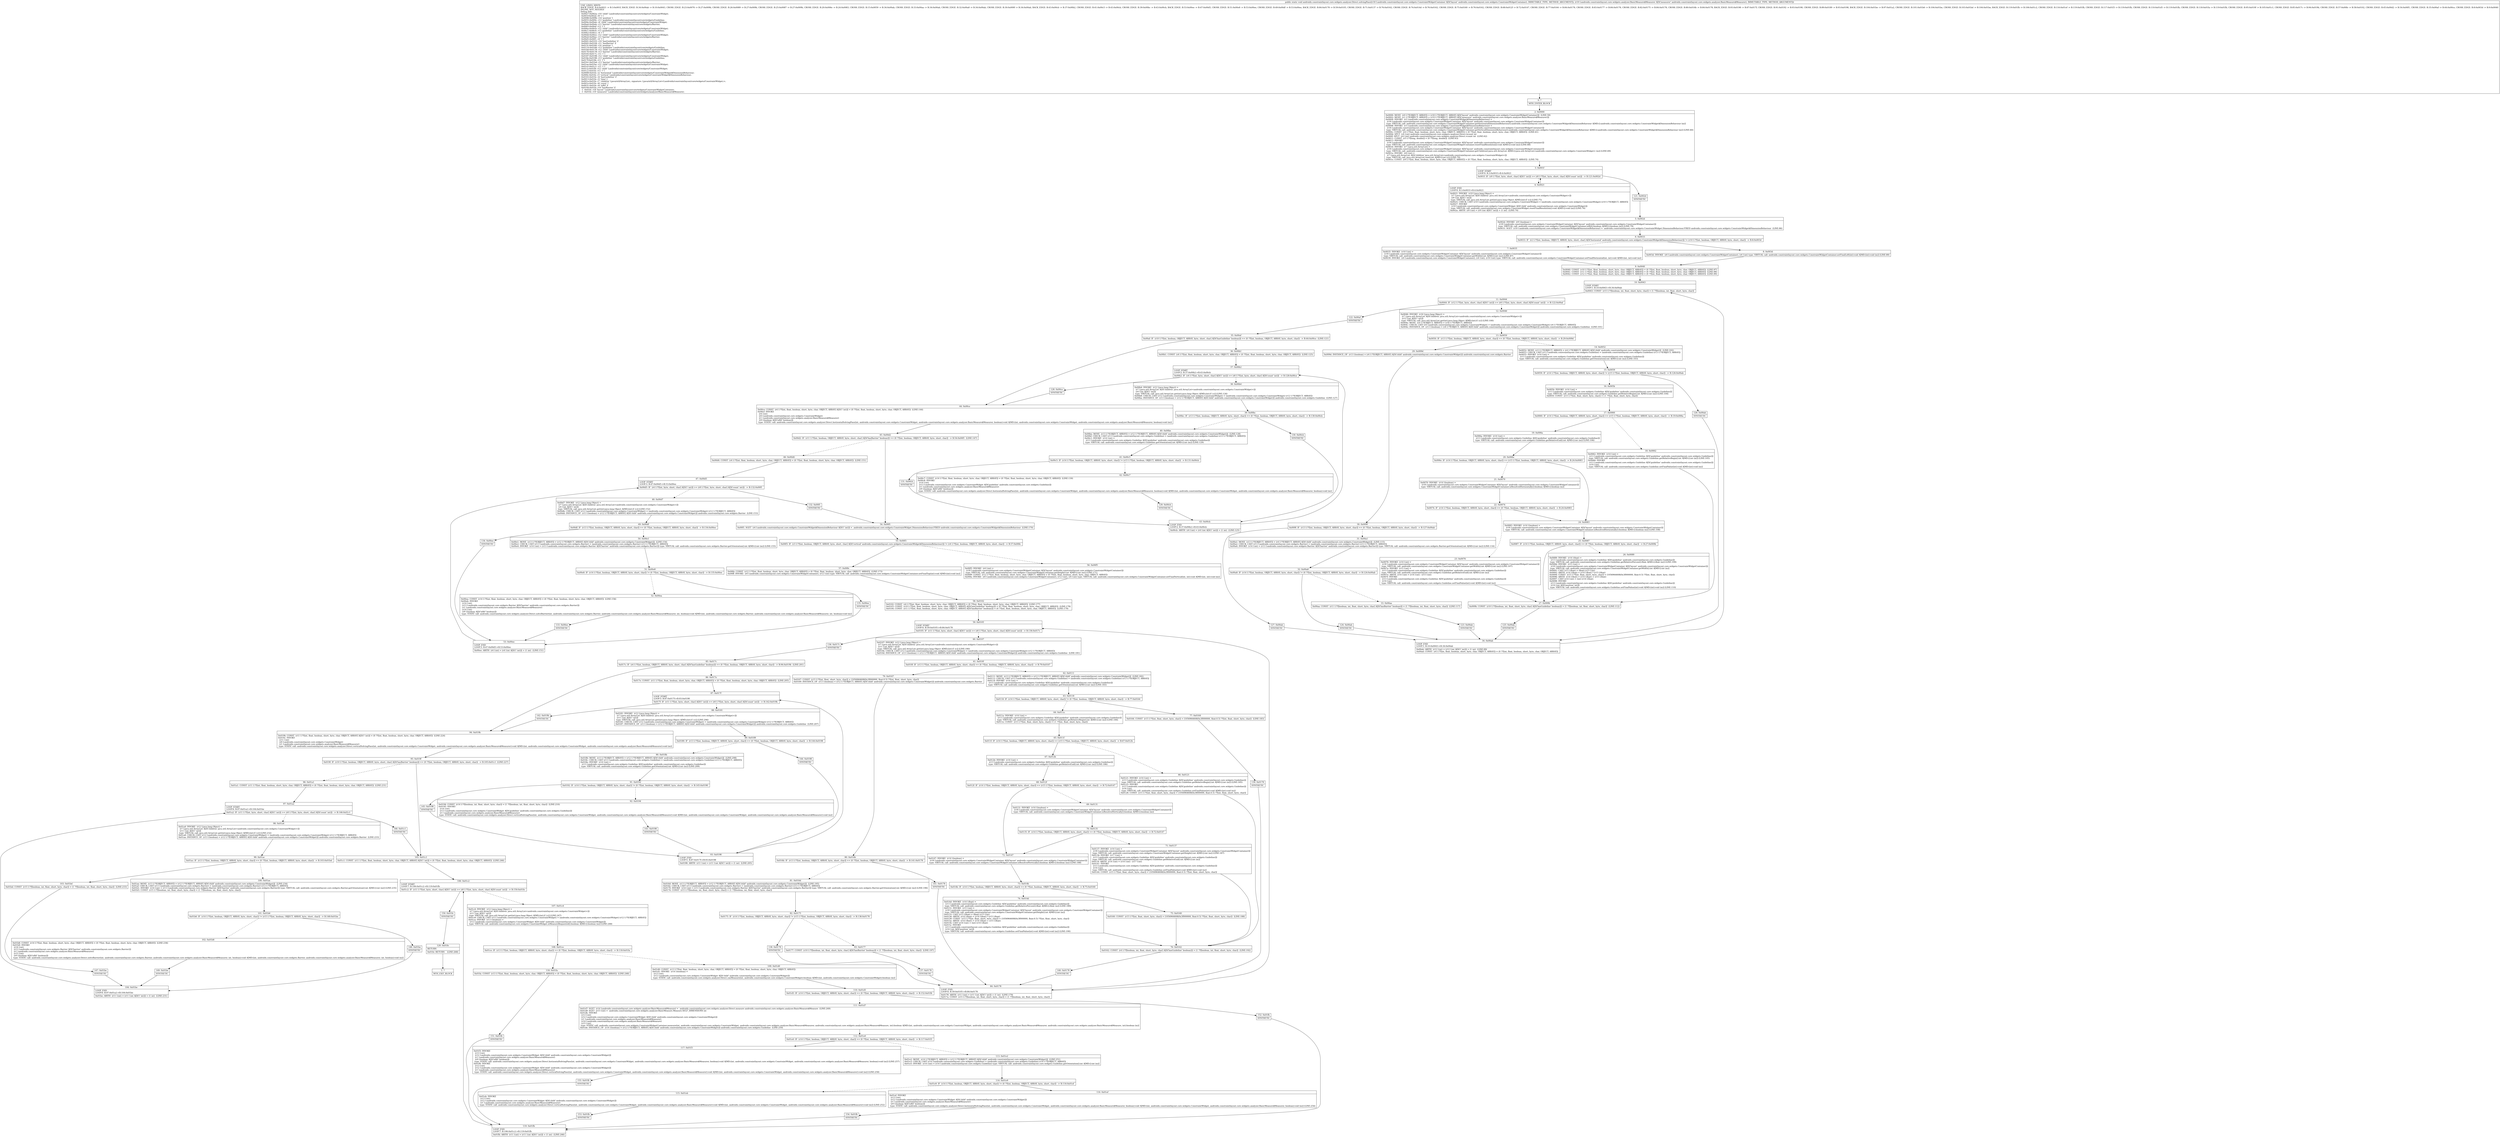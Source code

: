 digraph "CFG forandroidx.constraintlayout.core.widgets.analyzer.Direct.solvingPass(Landroidx\/constraintlayout\/core\/widgets\/ConstraintWidgetContainer;Landroidx\/constraintlayout\/core\/widgets\/analyzer\/BasicMeasure$Measurer;)V" {
Node_0 [shape=record,label="{0\:\ ?|MTH_ENTER_BLOCK\l}"];
Node_2 [shape=record,label="{2\:\ 0x0000|0x0000: MOVE  (r0 I:??[OBJECT, ARRAY]) = (r18 I:??[OBJECT, ARRAY] A[D('layout' androidx.constraintlayout.core.widgets.ConstraintWidgetContainer)])  (LINE:59)\l0x0002: MOVE  (r1 I:??[OBJECT, ARRAY]) = (r19 I:??[OBJECT, ARRAY] A[D('measurer' androidx.constraintlayout.core.widgets.analyzer.BasicMeasure$Measurer)]) \l0x0004: INVOKE  (r2 I:androidx.constraintlayout.core.widgets.ConstraintWidget$DimensionBehaviour) = \l  (r18 I:androidx.constraintlayout.core.widgets.ConstraintWidgetContainer A[D('layout' androidx.constraintlayout.core.widgets.ConstraintWidgetContainer)])\l type: VIRTUAL call: androidx.constraintlayout.core.widgets.ConstraintWidgetContainer.getHorizontalDimensionBehaviour():androidx.constraintlayout.core.widgets.ConstraintWidget$DimensionBehaviour A[MD:():androidx.constraintlayout.core.widgets.ConstraintWidget$DimensionBehaviour (m)]\l0x0008: INVOKE  (r3 I:androidx.constraintlayout.core.widgets.ConstraintWidget$DimensionBehaviour) = \l  (r18 I:androidx.constraintlayout.core.widgets.ConstraintWidgetContainer A[D('layout' androidx.constraintlayout.core.widgets.ConstraintWidgetContainer)])\l type: VIRTUAL call: androidx.constraintlayout.core.widgets.ConstraintWidgetContainer.getVerticalDimensionBehaviour():androidx.constraintlayout.core.widgets.ConstraintWidget$DimensionBehaviour A[MD:():androidx.constraintlayout.core.widgets.ConstraintWidget$DimensionBehaviour (m)] (LINE:60)\l0x000c: CONST  (r4 I:??[int, float, boolean, short, byte, char, OBJECT, ARRAY]) = (0 ??[int, float, boolean, short, byte, char, OBJECT, ARRAY])  (LINE:61)\l0x000d: SPUT  (r4 I:int) androidx.constraintlayout.core.widgets.analyzer.Direct.hcount int \l0x000f: SPUT  (r4 I:int) androidx.constraintlayout.core.widgets.analyzer.Direct.vcount int  (LINE:62)\l0x0011: CONST  (r5 I:??[long, double]) = (0 ??[long, double])  (LINE:63)\l0x0013: INVOKE  \l  (r18 I:androidx.constraintlayout.core.widgets.ConstraintWidgetContainer A[D('layout' androidx.constraintlayout.core.widgets.ConstraintWidgetContainer)])\l type: VIRTUAL call: androidx.constraintlayout.core.widgets.ConstraintWidgetContainer.resetFinalResolution():void A[MD:():void (m)] (LINE:68)\l0x0016: INVOKE  (r7 I:java.util.ArrayList) = \l  (r18 I:androidx.constraintlayout.core.widgets.ConstraintWidgetContainer A[D('layout' androidx.constraintlayout.core.widgets.ConstraintWidgetContainer)])\l type: VIRTUAL call: androidx.constraintlayout.core.widgets.ConstraintWidgetContainer.getChildren():java.util.ArrayList A[MD:():java.util.ArrayList\<androidx.constraintlayout.core.widgets.ConstraintWidget\> (m)] (LINE:69)\l0x001a: INVOKE  (r8 I:int) = \l  (r7 I:java.util.ArrayList A[D('children' java.util.ArrayList\<androidx.constraintlayout.core.widgets.ConstraintWidget\>)])\l type: VIRTUAL call: java.util.ArrayList.size():int A[MD:():int (c)] (LINE:70)\l0x001e: CONST  (r9 I:??[int, float, boolean, short, byte, char, OBJECT, ARRAY]) = (0 ??[int, float, boolean, short, byte, char, OBJECT, ARRAY])  (LINE:74)\l}"];
Node_3 [shape=record,label="{3\:\ 0x001f|LOOP_START\lLOOP:0: B:3:0x001f\-\>B:4:0x0021\l|0x001f: IF  (r9 I:??[int, byte, short, char] A[D('i' int)]) \>= (r8 I:??[int, byte, short, char] A[D('count' int)])  \-\> B:121:0x002d \l}"];
Node_4 [shape=record,label="{4\:\ 0x0021|LOOP_END\lLOOP:0: B:3:0x001f\-\>B:4:0x0021\l|0x0021: INVOKE  (r10 I:java.lang.Object) = \l  (r7 I:java.util.ArrayList A[D('children' java.util.ArrayList\<androidx.constraintlayout.core.widgets.ConstraintWidget\>)])\l  (r9 I:int A[D('i' int)])\l type: VIRTUAL call: java.util.ArrayList.get(int):java.lang.Object A[MD:(int):E (c)] (LINE:75)\l0x0025: CHECK_CAST (r10 I:androidx.constraintlayout.core.widgets.ConstraintWidget) = (androidx.constraintlayout.core.widgets.ConstraintWidget) (r10 I:??[OBJECT, ARRAY]) \l0x0027: INVOKE  \l  (r10 I:androidx.constraintlayout.core.widgets.ConstraintWidget A[D('child' androidx.constraintlayout.core.widgets.ConstraintWidget)])\l type: VIRTUAL call: androidx.constraintlayout.core.widgets.ConstraintWidget.resetFinalResolution():void A[MD:():void (m)] (LINE:76)\l0x002a: ARITH  (r9 I:int) = (r9 I:int A[D('i' int)]) + (1 int)  (LINE:74)\l}"];
Node_121 [shape=record,label="{121\:\ 0x002d|SYNTHETIC\l}"];
Node_5 [shape=record,label="{5\:\ 0x002d|0x002d: INVOKE  (r9 I:boolean) = \l  (r18 I:androidx.constraintlayout.core.widgets.ConstraintWidgetContainer A[D('layout' androidx.constraintlayout.core.widgets.ConstraintWidgetContainer)])\l type: VIRTUAL call: androidx.constraintlayout.core.widgets.ConstraintWidgetContainer.isRtl():boolean A[MD:():boolean (m)] (LINE:79)\l0x0031: SGET  (r10 I:androidx.constraintlayout.core.widgets.ConstraintWidget$DimensionBehaviour) =  androidx.constraintlayout.core.widgets.ConstraintWidget.DimensionBehaviour.FIXED androidx.constraintlayout.core.widgets.ConstraintWidget$DimensionBehaviour  (LINE:86)\l}"];
Node_6 [shape=record,label="{6\:\ 0x0033|0x0033: IF  (r2 I:??[int, boolean, OBJECT, ARRAY, byte, short, char] A[D('horizontal' androidx.constraintlayout.core.widgets.ConstraintWidget$DimensionBehaviour)]) != (r10 I:??[int, boolean, OBJECT, ARRAY, byte, short, char])  \-\> B:8:0x003d \l}"];
Node_7 [shape=record,label="{7\:\ 0x0035|0x0035: INVOKE  (r10 I:int) = \l  (r18 I:androidx.constraintlayout.core.widgets.ConstraintWidgetContainer A[D('layout' androidx.constraintlayout.core.widgets.ConstraintWidgetContainer)])\l type: VIRTUAL call: androidx.constraintlayout.core.widgets.ConstraintWidgetContainer.getWidth():int A[MD:():int (m)] (LINE:87)\l0x0039: INVOKE  (r0 I:androidx.constraintlayout.core.widgets.ConstraintWidgetContainer), (r4 I:int), (r10 I:int) type: VIRTUAL call: androidx.constraintlayout.core.widgets.ConstraintWidgetContainer.setFinalHorizontal(int, int):void A[MD:(int, int):void (m)]\l}"];
Node_9 [shape=record,label="{9\:\ 0x0040|0x0040: CONST  (r10 I:??[int, float, boolean, short, byte, char, OBJECT, ARRAY]) = (0 ??[int, float, boolean, short, byte, char, OBJECT, ARRAY])  (LINE:97)\l0x0041: CONST  (r11 I:??[int, float, boolean, short, byte, char, OBJECT, ARRAY]) = (0 ??[int, float, boolean, short, byte, char, OBJECT, ARRAY])  (LINE:98)\l0x0042: CONST  (r12 I:??[int, float, boolean, short, byte, char, OBJECT, ARRAY]) = (0 ??[int, float, boolean, short, byte, char, OBJECT, ARRAY])  (LINE:99)\l}"];
Node_10 [shape=record,label="{10\:\ 0x0043|LOOP_START\lLOOP:1: B:10:0x0043\-\>B:34:0x00ab\l|0x0043: CONST  (r15 I:??[boolean, int, float, short, byte, char]) = (1 ??[boolean, int, float, short, byte, char]) \l}"];
Node_11 [shape=record,label="{11\:\ 0x0044|0x0044: IF  (r12 I:??[int, byte, short, char] A[D('i' int)]) \>= (r8 I:??[int, byte, short, char] A[D('count' int)])  \-\> B:122:0x00af \l}"];
Node_12 [shape=record,label="{12\:\ 0x0046|0x0046: INVOKE  (r16 I:java.lang.Object) = \l  (r7 I:java.util.ArrayList A[D('children' java.util.ArrayList\<androidx.constraintlayout.core.widgets.ConstraintWidget\>)])\l  (r12 I:int A[D('i' int)])\l type: VIRTUAL call: java.util.ArrayList.get(int):java.lang.Object A[MD:(int):E (c)] (LINE:100)\l0x004a: MOVE  (r4 I:??[OBJECT, ARRAY]) = (r16 I:??[OBJECT, ARRAY]) \l0x004c: CHECK_CAST (r4 I:androidx.constraintlayout.core.widgets.ConstraintWidget) = (androidx.constraintlayout.core.widgets.ConstraintWidget) (r4 I:??[OBJECT, ARRAY]) \l0x004e: INSTANCE_OF  (r13 I:boolean) = (r4 I:??[OBJECT, ARRAY] A[D('child' androidx.constraintlayout.core.widgets.ConstraintWidget)]) androidx.constraintlayout.core.widgets.Guideline  (LINE:101)\l}"];
Node_13 [shape=record,label="{13\:\ 0x0050|0x0050: IF  (r13 I:??[int, boolean, OBJECT, ARRAY, byte, short, char]) == (0 ??[int, boolean, OBJECT, ARRAY, byte, short, char])  \-\> B:29:0x009d \l}"];
Node_14 [shape=record,label="{14\:\ 0x0052|0x0052: MOVE  (r13 I:??[OBJECT, ARRAY]) = (r4 I:??[OBJECT, ARRAY] A[D('child' androidx.constraintlayout.core.widgets.ConstraintWidget)])  (LINE:102)\l0x0053: CHECK_CAST (r13 I:androidx.constraintlayout.core.widgets.Guideline) = (androidx.constraintlayout.core.widgets.Guideline) (r13 I:??[OBJECT, ARRAY]) \l0x0055: INVOKE  (r14 I:int) = \l  (r13 I:androidx.constraintlayout.core.widgets.Guideline A[D('guideline' androidx.constraintlayout.core.widgets.Guideline)])\l type: VIRTUAL call: androidx.constraintlayout.core.widgets.Guideline.getOrientation():int A[MD:():int (m)] (LINE:103)\l}"];
Node_15 [shape=record,label="{15\:\ 0x0059|0x0059: IF  (r14 I:??[int, boolean, OBJECT, ARRAY, byte, short, char]) != (r15 I:??[int, boolean, OBJECT, ARRAY, byte, short, char])  \-\> B:126:0x00ab \l}"];
Node_16 [shape=record,label="{16\:\ 0x005b|0x005b: INVOKE  (r14 I:int) = \l  (r13 I:androidx.constraintlayout.core.widgets.Guideline A[D('guideline' androidx.constraintlayout.core.widgets.Guideline)])\l type: VIRTUAL call: androidx.constraintlayout.core.widgets.Guideline.getRelativeBegin():int A[MD:():int (m)] (LINE:104)\l0x005f: CONST  (r15 I:??[int, float, short, byte, char]) = (\-1 ??[int, float, short, byte, char]) \l}"];
Node_17 [shape=record,label="{17\:\ 0x0060|0x0060: IF  (r14 I:??[int, boolean, OBJECT, ARRAY, byte, short, char]) == (r15 I:??[int, boolean, OBJECT, ARRAY, byte, short, char])  \-\> B:19:0x006a \l}"];
Node_18 [shape=record,label="{18\:\ 0x0062|0x0062: INVOKE  (r14 I:int) = \l  (r13 I:androidx.constraintlayout.core.widgets.Guideline A[D('guideline' androidx.constraintlayout.core.widgets.Guideline)])\l type: VIRTUAL call: androidx.constraintlayout.core.widgets.Guideline.getRelativeBegin():int A[MD:():int (m)] (LINE:105)\l0x0066: INVOKE  \l  (r13 I:androidx.constraintlayout.core.widgets.Guideline A[D('guideline' androidx.constraintlayout.core.widgets.Guideline)])\l  (r14 I:int)\l type: VIRTUAL call: androidx.constraintlayout.core.widgets.Guideline.setFinalValue(int):void A[MD:(int):void (m)]\l}"];
Node_27 [shape=record,label="{27\:\ 0x009b|0x009b: CONST  (r10 I:??[boolean, int, float, short, byte, char] A[D('hasGuideline' boolean)]) = (1 ??[boolean, int, float, short, byte, char])  (LINE:112)\l}"];
Node_125 [shape=record,label="{125\:\ 0x00ab|SYNTHETIC\l}"];
Node_34 [shape=record,label="{34\:\ 0x00ab|LOOP_END\lLOOP:1: B:10:0x0043\-\>B:34:0x00ab\l|0x00ab: ARITH  (r12 I:int) = (r12 I:int A[D('i' int)]) + (1 int)  (LINE:99)\l0x00ad: CONST  (r4 I:??[int, float, boolean, short, byte, char, OBJECT, ARRAY]) = (0 ??[int, float, boolean, short, byte, char, OBJECT, ARRAY]) \l}"];
Node_19 [shape=record,label="{19\:\ 0x006a|0x006a: INVOKE  (r14 I:int) = \l  (r13 I:androidx.constraintlayout.core.widgets.Guideline A[D('guideline' androidx.constraintlayout.core.widgets.Guideline)])\l type: VIRTUAL call: androidx.constraintlayout.core.widgets.Guideline.getRelativeEnd():int A[MD:():int (m)] (LINE:106)\l}"];
Node_20 [shape=record,label="{20\:\ 0x006e|0x006e: IF  (r14 I:??[int, boolean, OBJECT, ARRAY, byte, short, char]) == (r15 I:??[int, boolean, OBJECT, ARRAY, byte, short, char])  \-\> B:24:0x0083 \l}"];
Node_21 [shape=record,label="{21\:\ 0x0070|0x0070: INVOKE  (r14 I:boolean) = \l  (r18 I:androidx.constraintlayout.core.widgets.ConstraintWidgetContainer A[D('layout' androidx.constraintlayout.core.widgets.ConstraintWidgetContainer)])\l type: VIRTUAL call: androidx.constraintlayout.core.widgets.ConstraintWidgetContainer.isResolvedHorizontally():boolean A[MD:():boolean (m)]\l}"];
Node_22 [shape=record,label="{22\:\ 0x0074|0x0074: IF  (r14 I:??[int, boolean, OBJECT, ARRAY, byte, short, char]) == (0 ??[int, boolean, OBJECT, ARRAY, byte, short, char])  \-\> B:24:0x0083 \l}"];
Node_23 [shape=record,label="{23\:\ 0x0076|0x0076: INVOKE  (r14 I:int) = \l  (r18 I:androidx.constraintlayout.core.widgets.ConstraintWidgetContainer A[D('layout' androidx.constraintlayout.core.widgets.ConstraintWidgetContainer)])\l type: VIRTUAL call: androidx.constraintlayout.core.widgets.ConstraintWidgetContainer.getWidth():int A[MD:():int (m)] (LINE:107)\l0x007a: INVOKE  (r15 I:int) = \l  (r13 I:androidx.constraintlayout.core.widgets.Guideline A[D('guideline' androidx.constraintlayout.core.widgets.Guideline)])\l type: VIRTUAL call: androidx.constraintlayout.core.widgets.Guideline.getRelativeEnd():int A[MD:():int (m)]\l0x007e: ARITH  (r14 I:int) = (r14 I:int) \- (r15 I:int) \l0x007f: INVOKE  \l  (r13 I:androidx.constraintlayout.core.widgets.Guideline A[D('guideline' androidx.constraintlayout.core.widgets.Guideline)])\l  (r14 I:int)\l type: VIRTUAL call: androidx.constraintlayout.core.widgets.Guideline.setFinalValue(int):void A[MD:(int):void (m)]\l}"];
Node_24 [shape=record,label="{24\:\ 0x0083|0x0083: INVOKE  (r14 I:boolean) = \l  (r18 I:androidx.constraintlayout.core.widgets.ConstraintWidgetContainer A[D('layout' androidx.constraintlayout.core.widgets.ConstraintWidgetContainer)])\l type: VIRTUAL call: androidx.constraintlayout.core.widgets.ConstraintWidgetContainer.isResolvedHorizontally():boolean A[MD:():boolean (m)] (LINE:108)\l}"];
Node_25 [shape=record,label="{25\:\ 0x0087|0x0087: IF  (r14 I:??[int, boolean, OBJECT, ARRAY, byte, short, char]) == (0 ??[int, boolean, OBJECT, ARRAY, byte, short, char])  \-\> B:27:0x009b \l}"];
Node_26 [shape=record,label="{26\:\ 0x0089|0x0089: INVOKE  (r14 I:float) = \l  (r13 I:androidx.constraintlayout.core.widgets.Guideline A[D('guideline' androidx.constraintlayout.core.widgets.Guideline)])\l type: VIRTUAL call: androidx.constraintlayout.core.widgets.Guideline.getRelativePercent():float A[MD:():float (m)] (LINE:109)\l0x008d: INVOKE  (r15 I:int) = \l  (r18 I:androidx.constraintlayout.core.widgets.ConstraintWidgetContainer A[D('layout' androidx.constraintlayout.core.widgets.ConstraintWidgetContainer)])\l type: VIRTUAL call: androidx.constraintlayout.core.widgets.ConstraintWidgetContainer.getWidth():int A[MD:():int (m)]\l0x0091: CAST (r15 I:float) = (float) (r15 I:int) \l0x0092: ARITH  (r14 I:float) = (r14 I:float) * (r15 I:float) \l0x0094: CONST  (r15 I:??[int, float, short, byte, char]) = (1056964608(0x3f000000, float:0.5) ??[int, float, short, byte, char]) \l0x0096: ARITH  (r14 I:float) = (r14 I:float) + (r15 I:float) \l0x0097: CAST (r14 I:int) = (int) (r14 I:float) \l0x0098: INVOKE  \l  (r13 I:androidx.constraintlayout.core.widgets.Guideline A[D('guideline' androidx.constraintlayout.core.widgets.Guideline)])\l  (r14 I:int A[D('position' int)])\l type: VIRTUAL call: androidx.constraintlayout.core.widgets.Guideline.setFinalValue(int):void A[MD:(int):void (m)] (LINE:110)\l}"];
Node_126 [shape=record,label="{126\:\ 0x00ab|SYNTHETIC\l}"];
Node_29 [shape=record,label="{29\:\ 0x009d|0x009d: INSTANCE_OF  (r13 I:boolean) = (r4 I:??[OBJECT, ARRAY] A[D('child' androidx.constraintlayout.core.widgets.ConstraintWidget)]) androidx.constraintlayout.core.widgets.Barrier \l}"];
Node_30 [shape=record,label="{30\:\ 0x009f|0x009f: IF  (r13 I:??[int, boolean, OBJECT, ARRAY, byte, short, char]) == (0 ??[int, boolean, OBJECT, ARRAY, byte, short, char])  \-\> B:127:0x00ab \l}"];
Node_31 [shape=record,label="{31\:\ 0x00a1|0x00a1: MOVE  (r13 I:??[OBJECT, ARRAY]) = (r4 I:??[OBJECT, ARRAY] A[D('child' androidx.constraintlayout.core.widgets.ConstraintWidget)])  (LINE:115)\l0x00a2: CHECK_CAST (r13 I:androidx.constraintlayout.core.widgets.Barrier) = (androidx.constraintlayout.core.widgets.Barrier) (r13 I:??[OBJECT, ARRAY]) \l0x00a4: INVOKE  (r14 I:int) = (r13 I:androidx.constraintlayout.core.widgets.Barrier A[D('barrier' androidx.constraintlayout.core.widgets.Barrier)]) type: VIRTUAL call: androidx.constraintlayout.core.widgets.Barrier.getOrientation():int A[MD:():int (m)] (LINE:116)\l}"];
Node_32 [shape=record,label="{32\:\ 0x00a8|0x00a8: IF  (r14 I:??[int, boolean, OBJECT, ARRAY, byte, short, char]) != (0 ??[int, boolean, OBJECT, ARRAY, byte, short, char])  \-\> B:124:0x00ab \l}"];
Node_33 [shape=record,label="{33\:\ 0x00aa|0x00aa: CONST  (r11 I:??[boolean, int, float, short, byte, char] A[D('hasBarrier' boolean)]) = (1 ??[boolean, int, float, short, byte, char])  (LINE:117)\l}"];
Node_123 [shape=record,label="{123\:\ 0x00ab|SYNTHETIC\l}"];
Node_124 [shape=record,label="{124\:\ 0x00ab|SYNTHETIC\l}"];
Node_127 [shape=record,label="{127\:\ 0x00ab|SYNTHETIC\l}"];
Node_122 [shape=record,label="{122\:\ 0x00af|SYNTHETIC\l}"];
Node_35 [shape=record,label="{35\:\ 0x00af|0x00af: IF  (r10 I:??[int, boolean, OBJECT, ARRAY, byte, short, char] A[D('hasGuideline' boolean)]) == (0 ??[int, boolean, OBJECT, ARRAY, byte, short, char])  \-\> B:44:0x00ce  (LINE:121)\l}"];
Node_36 [shape=record,label="{36\:\ 0x00b1|0x00b1: CONST  (r4 I:??[int, float, boolean, short, byte, char, OBJECT, ARRAY]) = (0 ??[int, float, boolean, short, byte, char, OBJECT, ARRAY])  (LINE:125)\l}"];
Node_37 [shape=record,label="{37\:\ 0x00b2|LOOP_START\lLOOP:2: B:37:0x00b2\-\>B:43:0x00cb\l|0x00b2: IF  (r4 I:??[int, byte, short, char] A[D('i' int)]) \>= (r8 I:??[int, byte, short, char] A[D('count' int)])  \-\> B:128:0x00ce \l}"];
Node_38 [shape=record,label="{38\:\ 0x00b4|0x00b4: INVOKE  (r12 I:java.lang.Object) = \l  (r7 I:java.util.ArrayList A[D('children' java.util.ArrayList\<androidx.constraintlayout.core.widgets.ConstraintWidget\>)])\l  (r4 I:int A[D('i' int)])\l type: VIRTUAL call: java.util.ArrayList.get(int):java.lang.Object A[MD:(int):E (c)] (LINE:126)\l0x00b8: CHECK_CAST (r12 I:androidx.constraintlayout.core.widgets.ConstraintWidget) = (androidx.constraintlayout.core.widgets.ConstraintWidget) (r12 I:??[OBJECT, ARRAY]) \l0x00ba: INSTANCE_OF  (r13 I:boolean) = (r12 I:??[OBJECT, ARRAY] A[D('child' androidx.constraintlayout.core.widgets.ConstraintWidget)]) androidx.constraintlayout.core.widgets.Guideline  (LINE:127)\l}"];
Node_39 [shape=record,label="{39\:\ 0x00bc|0x00bc: IF  (r13 I:??[int, boolean, OBJECT, ARRAY, byte, short, char]) == (0 ??[int, boolean, OBJECT, ARRAY, byte, short, char])  \-\> B:130:0x00cb \l}"];
Node_40 [shape=record,label="{40\:\ 0x00be|0x00be: MOVE  (r13 I:??[OBJECT, ARRAY]) = (r12 I:??[OBJECT, ARRAY] A[D('child' androidx.constraintlayout.core.widgets.ConstraintWidget)])  (LINE:128)\l0x00bf: CHECK_CAST (r13 I:androidx.constraintlayout.core.widgets.Guideline) = (androidx.constraintlayout.core.widgets.Guideline) (r13 I:??[OBJECT, ARRAY]) \l0x00c1: INVOKE  (r14 I:int) = \l  (r13 I:androidx.constraintlayout.core.widgets.Guideline A[D('guideline' androidx.constraintlayout.core.widgets.Guideline)])\l type: VIRTUAL call: androidx.constraintlayout.core.widgets.Guideline.getOrientation():int A[MD:():int (m)] (LINE:129)\l}"];
Node_41 [shape=record,label="{41\:\ 0x00c5|0x00c5: IF  (r14 I:??[int, boolean, OBJECT, ARRAY, byte, short, char]) != (r15 I:??[int, boolean, OBJECT, ARRAY, byte, short, char])  \-\> B:131:0x00cb \l}"];
Node_42 [shape=record,label="{42\:\ 0x00c7|0x00c7: CONST  (r14 I:??[int, float, boolean, short, byte, char, OBJECT, ARRAY]) = (0 ??[int, float, boolean, short, byte, char, OBJECT, ARRAY])  (LINE:130)\l0x00c8: INVOKE  \l  (r14 I:int)\l  (r13 I:androidx.constraintlayout.core.widgets.ConstraintWidget A[D('guideline' androidx.constraintlayout.core.widgets.Guideline)])\l  (r1 I:androidx.constraintlayout.core.widgets.analyzer.BasicMeasure$Measurer)\l  (r9 I:boolean A[D('isRtl' boolean)])\l type: STATIC call: androidx.constraintlayout.core.widgets.analyzer.Direct.horizontalSolvingPass(int, androidx.constraintlayout.core.widgets.ConstraintWidget, androidx.constraintlayout.core.widgets.analyzer.BasicMeasure$Measurer, boolean):void A[MD:(int, androidx.constraintlayout.core.widgets.ConstraintWidget, androidx.constraintlayout.core.widgets.analyzer.BasicMeasure$Measurer, boolean):void (m)]\l}"];
Node_129 [shape=record,label="{129\:\ 0x00cb|SYNTHETIC\l}"];
Node_43 [shape=record,label="{43\:\ 0x00cb|LOOP_END\lLOOP:2: B:37:0x00b2\-\>B:43:0x00cb\l|0x00cb: ARITH  (r4 I:int) = (r4 I:int A[D('i' int)]) + (1 int)  (LINE:125)\l}"];
Node_131 [shape=record,label="{131\:\ 0x00cb|SYNTHETIC\l}"];
Node_130 [shape=record,label="{130\:\ 0x00cb|SYNTHETIC\l}"];
Node_128 [shape=record,label="{128\:\ 0x00ce|SYNTHETIC\l}"];
Node_44 [shape=record,label="{44\:\ 0x00ce|0x00ce: CONST  (r4 I:??[int, float, boolean, short, byte, char, OBJECT, ARRAY] A[D('i' int)]) = (0 ??[int, float, boolean, short, byte, char, OBJECT, ARRAY])  (LINE:144)\l0x00cf: INVOKE  \l  (r4 I:int)\l  (r0 I:androidx.constraintlayout.core.widgets.ConstraintWidget)\l  (r1 I:androidx.constraintlayout.core.widgets.analyzer.BasicMeasure$Measurer)\l  (r9 I:boolean A[D('isRtl' boolean)])\l type: STATIC call: androidx.constraintlayout.core.widgets.analyzer.Direct.horizontalSolvingPass(int, androidx.constraintlayout.core.widgets.ConstraintWidget, androidx.constraintlayout.core.widgets.analyzer.BasicMeasure$Measurer, boolean):void A[MD:(int, androidx.constraintlayout.core.widgets.ConstraintWidget, androidx.constraintlayout.core.widgets.analyzer.BasicMeasure$Measurer, boolean):void (m)]\l}"];
Node_45 [shape=record,label="{45\:\ 0x00d2|0x00d2: IF  (r11 I:??[int, boolean, OBJECT, ARRAY, byte, short, char] A[D('hasBarrier' boolean)]) == (0 ??[int, boolean, OBJECT, ARRAY, byte, short, char])  \-\> B:54:0x00f1  (LINE:147)\l}"];
Node_46 [shape=record,label="{46\:\ 0x00d4|0x00d4: CONST  (r4 I:??[int, float, boolean, short, byte, char, OBJECT, ARRAY]) = (0 ??[int, float, boolean, short, byte, char, OBJECT, ARRAY])  (LINE:151)\l}"];
Node_47 [shape=record,label="{47\:\ 0x00d5|LOOP_START\lLOOP:3: B:47:0x00d5\-\>B:53:0x00ee\l|0x00d5: IF  (r4 I:??[int, byte, short, char] A[D('i' int)]) \>= (r8 I:??[int, byte, short, char] A[D('count' int)])  \-\> B:132:0x00f1 \l}"];
Node_48 [shape=record,label="{48\:\ 0x00d7|0x00d7: INVOKE  (r12 I:java.lang.Object) = \l  (r7 I:java.util.ArrayList A[D('children' java.util.ArrayList\<androidx.constraintlayout.core.widgets.ConstraintWidget\>)])\l  (r4 I:int A[D('i' int)])\l type: VIRTUAL call: java.util.ArrayList.get(int):java.lang.Object A[MD:(int):E (c)] (LINE:152)\l0x00db: CHECK_CAST (r12 I:androidx.constraintlayout.core.widgets.ConstraintWidget) = (androidx.constraintlayout.core.widgets.ConstraintWidget) (r12 I:??[OBJECT, ARRAY]) \l0x00dd: INSTANCE_OF  (r13 I:boolean) = (r12 I:??[OBJECT, ARRAY] A[D('child' androidx.constraintlayout.core.widgets.ConstraintWidget)]) androidx.constraintlayout.core.widgets.Barrier  (LINE:153)\l}"];
Node_49 [shape=record,label="{49\:\ 0x00df|0x00df: IF  (r13 I:??[int, boolean, OBJECT, ARRAY, byte, short, char]) == (0 ??[int, boolean, OBJECT, ARRAY, byte, short, char])  \-\> B:134:0x00ee \l}"];
Node_50 [shape=record,label="{50\:\ 0x00e1|0x00e1: MOVE  (r13 I:??[OBJECT, ARRAY]) = (r12 I:??[OBJECT, ARRAY] A[D('child' androidx.constraintlayout.core.widgets.ConstraintWidget)])  (LINE:154)\l0x00e2: CHECK_CAST (r13 I:androidx.constraintlayout.core.widgets.Barrier) = (androidx.constraintlayout.core.widgets.Barrier) (r13 I:??[OBJECT, ARRAY]) \l0x00e4: INVOKE  (r14 I:int) = (r13 I:androidx.constraintlayout.core.widgets.Barrier A[D('barrier' androidx.constraintlayout.core.widgets.Barrier)]) type: VIRTUAL call: androidx.constraintlayout.core.widgets.Barrier.getOrientation():int A[MD:():int (m)] (LINE:155)\l}"];
Node_51 [shape=record,label="{51\:\ 0x00e8|0x00e8: IF  (r14 I:??[int, boolean, OBJECT, ARRAY, byte, short, char]) != (0 ??[int, boolean, OBJECT, ARRAY, byte, short, char])  \-\> B:135:0x00ee \l}"];
Node_52 [shape=record,label="{52\:\ 0x00ea|0x00ea: CONST  (r14 I:??[int, float, boolean, short, byte, char, OBJECT, ARRAY]) = (0 ??[int, float, boolean, short, byte, char, OBJECT, ARRAY])  (LINE:156)\l0x00eb: INVOKE  \l  (r14 I:int)\l  (r13 I:androidx.constraintlayout.core.widgets.Barrier A[D('barrier' androidx.constraintlayout.core.widgets.Barrier)])\l  (r1 I:androidx.constraintlayout.core.widgets.analyzer.BasicMeasure$Measurer)\l  (r14 I:int)\l  (r9 I:boolean A[D('isRtl' boolean)])\l type: STATIC call: androidx.constraintlayout.core.widgets.analyzer.Direct.solveBarrier(int, androidx.constraintlayout.core.widgets.Barrier, androidx.constraintlayout.core.widgets.analyzer.BasicMeasure$Measurer, int, boolean):void A[MD:(int, androidx.constraintlayout.core.widgets.Barrier, androidx.constraintlayout.core.widgets.analyzer.BasicMeasure$Measurer, int, boolean):void (m)]\l}"];
Node_133 [shape=record,label="{133\:\ 0x00ee|SYNTHETIC\l}"];
Node_53 [shape=record,label="{53\:\ 0x00ee|LOOP_END\lLOOP:3: B:47:0x00d5\-\>B:53:0x00ee\l|0x00ee: ARITH  (r4 I:int) = (r4 I:int A[D('i' int)]) + (1 int)  (LINE:151)\l}"];
Node_135 [shape=record,label="{135\:\ 0x00ee|SYNTHETIC\l}"];
Node_134 [shape=record,label="{134\:\ 0x00ee|SYNTHETIC\l}"];
Node_132 [shape=record,label="{132\:\ 0x00f1|SYNTHETIC\l}"];
Node_54 [shape=record,label="{54\:\ 0x00f1|0x00f1: SGET  (r4 I:androidx.constraintlayout.core.widgets.ConstraintWidget$DimensionBehaviour A[D('i' int)]) =  androidx.constraintlayout.core.widgets.ConstraintWidget.DimensionBehaviour.FIXED androidx.constraintlayout.core.widgets.ConstraintWidget$DimensionBehaviour  (LINE:170)\l}"];
Node_55 [shape=record,label="{55\:\ 0x00f3|0x00f3: IF  (r3 I:??[int, boolean, OBJECT, ARRAY, byte, short, char] A[D('vertical' androidx.constraintlayout.core.widgets.ConstraintWidget$DimensionBehaviour)]) != (r4 I:??[int, boolean, OBJECT, ARRAY, byte, short, char])  \-\> B:57:0x00fe \l}"];
Node_56 [shape=record,label="{56\:\ 0x00f5|0x00f5: INVOKE  (r4 I:int) = \l  (r18 I:androidx.constraintlayout.core.widgets.ConstraintWidgetContainer A[D('layout' androidx.constraintlayout.core.widgets.ConstraintWidgetContainer)])\l type: VIRTUAL call: androidx.constraintlayout.core.widgets.ConstraintWidgetContainer.getHeight():int A[MD:():int (m)] (LINE:171)\l0x00f9: CONST  (r12 I:??[int, float, boolean, short, byte, char, OBJECT, ARRAY]) = (0 ??[int, float, boolean, short, byte, char, OBJECT, ARRAY]) \l0x00fa: INVOKE  (r0 I:androidx.constraintlayout.core.widgets.ConstraintWidgetContainer), (r12 I:int), (r4 I:int) type: VIRTUAL call: androidx.constraintlayout.core.widgets.ConstraintWidgetContainer.setFinalVertical(int, int):void A[MD:(int, int):void (m)]\l}"];
Node_58 [shape=record,label="{58\:\ 0x0102|0x0102: CONST  (r4 I:??[int, float, boolean, short, byte, char, OBJECT, ARRAY]) = (0 ??[int, float, boolean, short, byte, char, OBJECT, ARRAY])  (LINE:177)\l0x0103: CONST  (r10 I:??[int, float, boolean, short, byte, char, OBJECT, ARRAY] A[D('hasGuideline' boolean)]) = (0 ??[int, float, boolean, short, byte, char, OBJECT, ARRAY])  (LINE:178)\l0x0104: CONST  (r11 I:??[int, float, boolean, short, byte, char, OBJECT, ARRAY] A[D('hasBarrier' boolean)]) = (0 ??[int, float, boolean, short, byte, char, OBJECT, ARRAY])  (LINE:179)\l}"];
Node_59 [shape=record,label="{59\:\ 0x0105|LOOP_START\lLOOP:4: B:59:0x0105\-\>B:84:0x0178\l|0x0105: IF  (r11 I:??[int, byte, short, char] A[D('i' int)]) \>= (r8 I:??[int, byte, short, char] A[D('count' int)])  \-\> B:136:0x017c \l}"];
Node_60 [shape=record,label="{60\:\ 0x0107|0x0107: INVOKE  (r12 I:java.lang.Object) = \l  (r7 I:java.util.ArrayList A[D('children' java.util.ArrayList\<androidx.constraintlayout.core.widgets.ConstraintWidget\>)])\l  (r11 I:int A[D('i' int)])\l type: VIRTUAL call: java.util.ArrayList.get(int):java.lang.Object A[MD:(int):E (c)] (LINE:180)\l0x010b: CHECK_CAST (r12 I:androidx.constraintlayout.core.widgets.ConstraintWidget) = (androidx.constraintlayout.core.widgets.ConstraintWidget) (r12 I:??[OBJECT, ARRAY]) \l0x010d: INSTANCE_OF  (r13 I:boolean) = (r12 I:??[OBJECT, ARRAY] A[D('child' androidx.constraintlayout.core.widgets.ConstraintWidget)]) androidx.constraintlayout.core.widgets.Guideline  (LINE:181)\l}"];
Node_61 [shape=record,label="{61\:\ 0x010f|0x010f: IF  (r13 I:??[int, boolean, OBJECT, ARRAY, byte, short, char]) == (0 ??[int, boolean, OBJECT, ARRAY, byte, short, char])  \-\> B:79:0x0167 \l}"];
Node_62 [shape=record,label="{62\:\ 0x0111|0x0111: MOVE  (r13 I:??[OBJECT, ARRAY]) = (r12 I:??[OBJECT, ARRAY] A[D('child' androidx.constraintlayout.core.widgets.ConstraintWidget)])  (LINE:182)\l0x0112: CHECK_CAST (r13 I:androidx.constraintlayout.core.widgets.Guideline) = (androidx.constraintlayout.core.widgets.Guideline) (r13 I:??[OBJECT, ARRAY]) \l0x0114: INVOKE  (r14 I:int) = \l  (r13 I:androidx.constraintlayout.core.widgets.Guideline A[D('guideline' androidx.constraintlayout.core.widgets.Guideline)])\l type: VIRTUAL call: androidx.constraintlayout.core.widgets.Guideline.getOrientation():int A[MD:():int (m)] (LINE:183)\l}"];
Node_63 [shape=record,label="{63\:\ 0x0118|0x0118: IF  (r14 I:??[int, boolean, OBJECT, ARRAY, byte, short, char]) != (0 ??[int, boolean, OBJECT, ARRAY, byte, short, char])  \-\> B:77:0x0164 \l}"];
Node_64 [shape=record,label="{64\:\ 0x011a|0x011a: INVOKE  (r14 I:int) = \l  (r13 I:androidx.constraintlayout.core.widgets.Guideline A[D('guideline' androidx.constraintlayout.core.widgets.Guideline)])\l type: VIRTUAL call: androidx.constraintlayout.core.widgets.Guideline.getRelativeBegin():int A[MD:():int (m)] (LINE:184)\l0x011e: CONST  (r15 I:??[int, float, short, byte, char]) = (\-1 ??[int, float, short, byte, char]) \l}"];
Node_65 [shape=record,label="{65\:\ 0x011f|0x011f: IF  (r14 I:??[int, boolean, OBJECT, ARRAY, byte, short, char]) == (r15 I:??[int, boolean, OBJECT, ARRAY, byte, short, char])  \-\> B:67:0x012b \l}"];
Node_66 [shape=record,label="{66\:\ 0x0121|0x0121: INVOKE  (r14 I:int) = \l  (r13 I:androidx.constraintlayout.core.widgets.Guideline A[D('guideline' androidx.constraintlayout.core.widgets.Guideline)])\l type: VIRTUAL call: androidx.constraintlayout.core.widgets.Guideline.getRelativeBegin():int A[MD:():int (m)] (LINE:185)\l0x0125: INVOKE  \l  (r13 I:androidx.constraintlayout.core.widgets.Guideline A[D('guideline' androidx.constraintlayout.core.widgets.Guideline)])\l  (r14 I:int)\l type: VIRTUAL call: androidx.constraintlayout.core.widgets.Guideline.setFinalValue(int):void A[MD:(int):void (m)]\l0x0128: CONST  (r15 I:??[int, float, short, byte, char]) = (1056964608(0x3f000000, float:0.5) ??[int, float, short, byte, char]) \l}"];
Node_76 [shape=record,label="{76\:\ 0x0162|0x0162: CONST  (r4 I:??[boolean, int, float, short, byte, char] A[D('hasGuideline' boolean)]) = (1 ??[boolean, int, float, short, byte, char])  (LINE:192)\l}"];
Node_140 [shape=record,label="{140\:\ 0x0178|SYNTHETIC\l}"];
Node_84 [shape=record,label="{84\:\ 0x0178|LOOP_END\lLOOP:4: B:59:0x0105\-\>B:84:0x0178\l|0x0178: ARITH  (r11 I:int) = (r11 I:int A[D('i' int)]) + (1 int)  (LINE:179)\l0x017a: CONST  (r15 I:??[boolean, int, float, short, byte, char]) = (1 ??[boolean, int, float, short, byte, char]) \l}"];
Node_67 [shape=record,label="{67\:\ 0x012b|0x012b: INVOKE  (r14 I:int) = \l  (r13 I:androidx.constraintlayout.core.widgets.Guideline A[D('guideline' androidx.constraintlayout.core.widgets.Guideline)])\l type: VIRTUAL call: androidx.constraintlayout.core.widgets.Guideline.getRelativeEnd():int A[MD:():int (m)] (LINE:186)\l}"];
Node_68 [shape=record,label="{68\:\ 0x012f|0x012f: IF  (r14 I:??[int, boolean, OBJECT, ARRAY, byte, short, char]) == (r15 I:??[int, boolean, OBJECT, ARRAY, byte, short, char])  \-\> B:72:0x0147 \l}"];
Node_69 [shape=record,label="{69\:\ 0x0131|0x0131: INVOKE  (r14 I:boolean) = \l  (r18 I:androidx.constraintlayout.core.widgets.ConstraintWidgetContainer A[D('layout' androidx.constraintlayout.core.widgets.ConstraintWidgetContainer)])\l type: VIRTUAL call: androidx.constraintlayout.core.widgets.ConstraintWidgetContainer.isResolvedVertically():boolean A[MD:():boolean (m)]\l}"];
Node_70 [shape=record,label="{70\:\ 0x0135|0x0135: IF  (r14 I:??[int, boolean, OBJECT, ARRAY, byte, short, char]) == (0 ??[int, boolean, OBJECT, ARRAY, byte, short, char])  \-\> B:72:0x0147 \l}"];
Node_71 [shape=record,label="{71\:\ 0x0137|0x0137: INVOKE  (r14 I:int) = \l  (r18 I:androidx.constraintlayout.core.widgets.ConstraintWidgetContainer A[D('layout' androidx.constraintlayout.core.widgets.ConstraintWidgetContainer)])\l type: VIRTUAL call: androidx.constraintlayout.core.widgets.ConstraintWidgetContainer.getHeight():int A[MD:():int (m)] (LINE:187)\l0x013b: INVOKE  (r17 I:int) = \l  (r13 I:androidx.constraintlayout.core.widgets.Guideline A[D('guideline' androidx.constraintlayout.core.widgets.Guideline)])\l type: VIRTUAL call: androidx.constraintlayout.core.widgets.Guideline.getRelativeEnd():int A[MD:():int (m)]\l0x013f: ARITH  (r14 I:int) = (r14 I:int) \- (r17 I:int) \l0x0141: INVOKE  \l  (r13 I:androidx.constraintlayout.core.widgets.Guideline A[D('guideline' androidx.constraintlayout.core.widgets.Guideline)])\l  (r14 I:int)\l type: VIRTUAL call: androidx.constraintlayout.core.widgets.Guideline.setFinalValue(int):void A[MD:(int):void (m)]\l0x0144: CONST  (r15 I:??[int, float, short, byte, char]) = (1056964608(0x3f000000, float:0.5) ??[int, float, short, byte, char]) \l}"];
Node_72 [shape=record,label="{72\:\ 0x0147|0x0147: INVOKE  (r14 I:boolean) = \l  (r18 I:androidx.constraintlayout.core.widgets.ConstraintWidgetContainer A[D('layout' androidx.constraintlayout.core.widgets.ConstraintWidgetContainer)])\l type: VIRTUAL call: androidx.constraintlayout.core.widgets.ConstraintWidgetContainer.isResolvedVertically():boolean A[MD:():boolean (m)] (LINE:188)\l}"];
Node_73 [shape=record,label="{73\:\ 0x014b|0x014b: IF  (r14 I:??[int, boolean, OBJECT, ARRAY, byte, short, char]) == (0 ??[int, boolean, OBJECT, ARRAY, byte, short, char])  \-\> B:75:0x0160 \l}"];
Node_74 [shape=record,label="{74\:\ 0x014d|0x014d: INVOKE  (r14 I:float) = \l  (r13 I:androidx.constraintlayout.core.widgets.Guideline A[D('guideline' androidx.constraintlayout.core.widgets.Guideline)])\l type: VIRTUAL call: androidx.constraintlayout.core.widgets.Guideline.getRelativePercent():float A[MD:():float (m)] (LINE:189)\l0x0151: INVOKE  (r15 I:int) = \l  (r18 I:androidx.constraintlayout.core.widgets.ConstraintWidgetContainer A[D('layout' androidx.constraintlayout.core.widgets.ConstraintWidgetContainer)])\l type: VIRTUAL call: androidx.constraintlayout.core.widgets.ConstraintWidgetContainer.getHeight():int A[MD:():int (m)]\l0x0155: CAST (r15 I:float) = (float) (r15 I:int) \l0x0156: ARITH  (r14 I:float) = (r14 I:float) * (r15 I:float) \l0x0158: CONST  (r15 I:??[int, float, short, byte, char]) = (1056964608(0x3f000000, float:0.5) ??[int, float, short, byte, char]) \l0x015a: ARITH  (r14 I:float) = (r14 I:float) + (r15 I:float) \l0x015b: CAST (r14 I:int) = (int) (r14 I:float) \l0x015c: INVOKE  \l  (r13 I:androidx.constraintlayout.core.widgets.Guideline A[D('guideline' androidx.constraintlayout.core.widgets.Guideline)])\l  (r14 I:int A[D('position' int)])\l type: VIRTUAL call: androidx.constraintlayout.core.widgets.Guideline.setFinalValue(int):void A[MD:(int):void (m)] (LINE:190)\l}"];
Node_75 [shape=record,label="{75\:\ 0x0160|0x0160: CONST  (r15 I:??[int, float, short, byte, char]) = (1056964608(0x3f000000, float:0.5) ??[int, float, short, byte, char])  (LINE:188)\l}"];
Node_77 [shape=record,label="{77\:\ 0x0164|0x0164: CONST  (r15 I:??[int, float, short, byte, char]) = (1056964608(0x3f000000, float:0.5) ??[int, float, short, byte, char])  (LINE:183)\l}"];
Node_139 [shape=record,label="{139\:\ 0x0178|SYNTHETIC\l}"];
Node_79 [shape=record,label="{79\:\ 0x0167|0x0167: CONST  (r15 I:??[int, float, short, byte, char]) = (1056964608(0x3f000000, float:0.5) ??[int, float, short, byte, char]) \l0x0169: INSTANCE_OF  (r13 I:boolean) = (r12 I:??[OBJECT, ARRAY] A[D('child' androidx.constraintlayout.core.widgets.ConstraintWidget)]) androidx.constraintlayout.core.widgets.Barrier \l}"];
Node_80 [shape=record,label="{80\:\ 0x016b|0x016b: IF  (r13 I:??[int, boolean, OBJECT, ARRAY, byte, short, char]) == (0 ??[int, boolean, OBJECT, ARRAY, byte, short, char])  \-\> B:141:0x0178 \l}"];
Node_81 [shape=record,label="{81\:\ 0x016d|0x016d: MOVE  (r13 I:??[OBJECT, ARRAY]) = (r12 I:??[OBJECT, ARRAY] A[D('child' androidx.constraintlayout.core.widgets.ConstraintWidget)])  (LINE:195)\l0x016e: CHECK_CAST (r13 I:androidx.constraintlayout.core.widgets.Barrier) = (androidx.constraintlayout.core.widgets.Barrier) (r13 I:??[OBJECT, ARRAY]) \l0x0170: INVOKE  (r14 I:int) = (r13 I:androidx.constraintlayout.core.widgets.Barrier A[D('barrier' androidx.constraintlayout.core.widgets.Barrier)]) type: VIRTUAL call: androidx.constraintlayout.core.widgets.Barrier.getOrientation():int A[MD:():int (m)] (LINE:196)\l0x0174: CONST  (r15 I:??[boolean, int, float, short, byte, char]) = (1 ??[boolean, int, float, short, byte, char]) \l}"];
Node_82 [shape=record,label="{82\:\ 0x0175|0x0175: IF  (r14 I:??[int, boolean, OBJECT, ARRAY, byte, short, char]) != (r15 I:??[int, boolean, OBJECT, ARRAY, byte, short, char])  \-\> B:138:0x0178 \l}"];
Node_83 [shape=record,label="{83\:\ 0x0177|0x0177: CONST  (r10 I:??[boolean, int, float, short, byte, char] A[D('hasBarrier' boolean)]) = (1 ??[boolean, int, float, short, byte, char])  (LINE:197)\l}"];
Node_137 [shape=record,label="{137\:\ 0x0178|SYNTHETIC\l}"];
Node_138 [shape=record,label="{138\:\ 0x0178|SYNTHETIC\l}"];
Node_141 [shape=record,label="{141\:\ 0x0178|SYNTHETIC\l}"];
Node_136 [shape=record,label="{136\:\ 0x017c|SYNTHETIC\l}"];
Node_85 [shape=record,label="{85\:\ 0x017c|0x017c: IF  (r4 I:??[int, boolean, OBJECT, ARRAY, byte, short, char] A[D('hasGuideline' boolean)]) == (0 ??[int, boolean, OBJECT, ARRAY, byte, short, char])  \-\> B:94:0x019b  (LINE:201)\l}"];
Node_86 [shape=record,label="{86\:\ 0x017e|0x017e: CONST  (r11 I:??[int, float, boolean, short, byte, char, OBJECT, ARRAY]) = (0 ??[int, float, boolean, short, byte, char, OBJECT, ARRAY])  (LINE:205)\l}"];
Node_87 [shape=record,label="{87\:\ 0x017f|LOOP_START\lLOOP:5: B:87:0x017f\-\>B:93:0x0198\l|0x017f: IF  (r11 I:??[int, byte, short, char] A[D('i' int)]) \>= (r8 I:??[int, byte, short, char] A[D('count' int)])  \-\> B:142:0x019b \l}"];
Node_88 [shape=record,label="{88\:\ 0x0181|0x0181: INVOKE  (r12 I:java.lang.Object) = \l  (r7 I:java.util.ArrayList A[D('children' java.util.ArrayList\<androidx.constraintlayout.core.widgets.ConstraintWidget\>)])\l  (r11 I:int A[D('i' int)])\l type: VIRTUAL call: java.util.ArrayList.get(int):java.lang.Object A[MD:(int):E (c)] (LINE:206)\l0x0185: CHECK_CAST (r12 I:androidx.constraintlayout.core.widgets.ConstraintWidget) = (androidx.constraintlayout.core.widgets.ConstraintWidget) (r12 I:??[OBJECT, ARRAY]) \l0x0187: INSTANCE_OF  (r13 I:boolean) = (r12 I:??[OBJECT, ARRAY] A[D('child' androidx.constraintlayout.core.widgets.ConstraintWidget)]) androidx.constraintlayout.core.widgets.Guideline  (LINE:207)\l}"];
Node_89 [shape=record,label="{89\:\ 0x0189|0x0189: IF  (r13 I:??[int, boolean, OBJECT, ARRAY, byte, short, char]) == (0 ??[int, boolean, OBJECT, ARRAY, byte, short, char])  \-\> B:144:0x0198 \l}"];
Node_90 [shape=record,label="{90\:\ 0x018b|0x018b: MOVE  (r13 I:??[OBJECT, ARRAY]) = (r12 I:??[OBJECT, ARRAY] A[D('child' androidx.constraintlayout.core.widgets.ConstraintWidget)])  (LINE:208)\l0x018c: CHECK_CAST (r13 I:androidx.constraintlayout.core.widgets.Guideline) = (androidx.constraintlayout.core.widgets.Guideline) (r13 I:??[OBJECT, ARRAY]) \l0x018e: INVOKE  (r14 I:int) = \l  (r13 I:androidx.constraintlayout.core.widgets.Guideline A[D('guideline' androidx.constraintlayout.core.widgets.Guideline)])\l type: VIRTUAL call: androidx.constraintlayout.core.widgets.Guideline.getOrientation():int A[MD:():int (m)] (LINE:209)\l}"];
Node_91 [shape=record,label="{91\:\ 0x0192|0x0192: IF  (r14 I:??[int, boolean, OBJECT, ARRAY, byte, short, char]) != (0 ??[int, boolean, OBJECT, ARRAY, byte, short, char])  \-\> B:145:0x0198 \l}"];
Node_92 [shape=record,label="{92\:\ 0x0194|0x0194: CONST  (r14 I:??[boolean, int, float, short, byte, char]) = (1 ??[boolean, int, float, short, byte, char])  (LINE:210)\l0x0195: INVOKE  \l  (r14 I:int)\l  (r13 I:androidx.constraintlayout.core.widgets.ConstraintWidget A[D('guideline' androidx.constraintlayout.core.widgets.Guideline)])\l  (r1 I:androidx.constraintlayout.core.widgets.analyzer.BasicMeasure$Measurer)\l type: STATIC call: androidx.constraintlayout.core.widgets.analyzer.Direct.verticalSolvingPass(int, androidx.constraintlayout.core.widgets.ConstraintWidget, androidx.constraintlayout.core.widgets.analyzer.BasicMeasure$Measurer):void A[MD:(int, androidx.constraintlayout.core.widgets.ConstraintWidget, androidx.constraintlayout.core.widgets.analyzer.BasicMeasure$Measurer):void (m)]\l}"];
Node_143 [shape=record,label="{143\:\ 0x0198|SYNTHETIC\l}"];
Node_93 [shape=record,label="{93\:\ 0x0198|LOOP_END\lLOOP:5: B:87:0x017f\-\>B:93:0x0198\l|0x0198: ARITH  (r11 I:int) = (r11 I:int A[D('i' int)]) + (1 int)  (LINE:205)\l}"];
Node_145 [shape=record,label="{145\:\ 0x0198|SYNTHETIC\l}"];
Node_144 [shape=record,label="{144\:\ 0x0198|SYNTHETIC\l}"];
Node_142 [shape=record,label="{142\:\ 0x019b|SYNTHETIC\l}"];
Node_94 [shape=record,label="{94\:\ 0x019b|0x019b: CONST  (r11 I:??[int, float, boolean, short, byte, char, OBJECT, ARRAY] A[D('i' int)]) = (0 ??[int, float, boolean, short, byte, char, OBJECT, ARRAY])  (LINE:224)\l0x019c: INVOKE  \l  (r11 I:int)\l  (r0 I:androidx.constraintlayout.core.widgets.ConstraintWidget)\l  (r1 I:androidx.constraintlayout.core.widgets.analyzer.BasicMeasure$Measurer)\l type: STATIC call: androidx.constraintlayout.core.widgets.analyzer.Direct.verticalSolvingPass(int, androidx.constraintlayout.core.widgets.ConstraintWidget, androidx.constraintlayout.core.widgets.analyzer.BasicMeasure$Measurer):void A[MD:(int, androidx.constraintlayout.core.widgets.ConstraintWidget, androidx.constraintlayout.core.widgets.analyzer.BasicMeasure$Measurer):void (m)]\l}"];
Node_95 [shape=record,label="{95\:\ 0x019f|0x019f: IF  (r10 I:??[int, boolean, OBJECT, ARRAY, byte, short, char] A[D('hasBarrier' boolean)]) == (0 ??[int, boolean, OBJECT, ARRAY, byte, short, char])  \-\> B:105:0x01c1  (LINE:227)\l}"];
Node_96 [shape=record,label="{96\:\ 0x01a1|0x01a1: CONST  (r11 I:??[int, float, boolean, short, byte, char, OBJECT, ARRAY]) = (0 ??[int, float, boolean, short, byte, char, OBJECT, ARRAY])  (LINE:231)\l}"];
Node_97 [shape=record,label="{97\:\ 0x01a2|LOOP_START\lLOOP:6: B:97:0x01a2\-\>B:104:0x01be\l|0x01a2: IF  (r11 I:??[int, byte, short, char] A[D('i' int)]) \>= (r8 I:??[int, byte, short, char] A[D('count' int)])  \-\> B:146:0x01c1 \l}"];
Node_98 [shape=record,label="{98\:\ 0x01a4|0x01a4: INVOKE  (r12 I:java.lang.Object) = \l  (r7 I:java.util.ArrayList A[D('children' java.util.ArrayList\<androidx.constraintlayout.core.widgets.ConstraintWidget\>)])\l  (r11 I:int A[D('i' int)])\l type: VIRTUAL call: java.util.ArrayList.get(int):java.lang.Object A[MD:(int):E (c)] (LINE:232)\l0x01a8: CHECK_CAST (r12 I:androidx.constraintlayout.core.widgets.ConstraintWidget) = (androidx.constraintlayout.core.widgets.ConstraintWidget) (r12 I:??[OBJECT, ARRAY]) \l0x01aa: INSTANCE_OF  (r13 I:boolean) = (r12 I:??[OBJECT, ARRAY] A[D('child' androidx.constraintlayout.core.widgets.ConstraintWidget)]) androidx.constraintlayout.core.widgets.Barrier  (LINE:233)\l}"];
Node_99 [shape=record,label="{99\:\ 0x01ac|0x01ac: IF  (r13 I:??[int, boolean, OBJECT, ARRAY, byte, short, char]) == (0 ??[int, boolean, OBJECT, ARRAY, byte, short, char])  \-\> B:103:0x01bd \l}"];
Node_100 [shape=record,label="{100\:\ 0x01ae|0x01ae: MOVE  (r13 I:??[OBJECT, ARRAY]) = (r12 I:??[OBJECT, ARRAY] A[D('child' androidx.constraintlayout.core.widgets.ConstraintWidget)])  (LINE:234)\l0x01af: CHECK_CAST (r13 I:androidx.constraintlayout.core.widgets.Barrier) = (androidx.constraintlayout.core.widgets.Barrier) (r13 I:??[OBJECT, ARRAY]) \l0x01b1: INVOKE  (r14 I:int) = (r13 I:androidx.constraintlayout.core.widgets.Barrier A[D('barrier' androidx.constraintlayout.core.widgets.Barrier)]) type: VIRTUAL call: androidx.constraintlayout.core.widgets.Barrier.getOrientation():int A[MD:():int (m)] (LINE:235)\l0x01b5: CONST  (r15 I:??[boolean, int, float, short, byte, char]) = (1 ??[boolean, int, float, short, byte, char]) \l}"];
Node_101 [shape=record,label="{101\:\ 0x01b6|0x01b6: IF  (r14 I:??[int, boolean, OBJECT, ARRAY, byte, short, char]) != (r15 I:??[int, boolean, OBJECT, ARRAY, byte, short, char])  \-\> B:148:0x01be \l}"];
Node_102 [shape=record,label="{102\:\ 0x01b8|0x01b8: CONST  (r14 I:??[int, float, boolean, short, byte, char, OBJECT, ARRAY]) = (0 ??[int, float, boolean, short, byte, char, OBJECT, ARRAY])  (LINE:236)\l0x01b9: INVOKE  \l  (r14 I:int)\l  (r13 I:androidx.constraintlayout.core.widgets.Barrier A[D('barrier' androidx.constraintlayout.core.widgets.Barrier)])\l  (r1 I:androidx.constraintlayout.core.widgets.analyzer.BasicMeasure$Measurer)\l  (r15 I:int)\l  (r9 I:boolean A[D('isRtl' boolean)])\l type: STATIC call: androidx.constraintlayout.core.widgets.analyzer.Direct.solveBarrier(int, androidx.constraintlayout.core.widgets.Barrier, androidx.constraintlayout.core.widgets.analyzer.BasicMeasure$Measurer, int, boolean):void A[MD:(int, androidx.constraintlayout.core.widgets.Barrier, androidx.constraintlayout.core.widgets.analyzer.BasicMeasure$Measurer, int, boolean):void (m)]\l}"];
Node_149 [shape=record,label="{149\:\ 0x01be|SYNTHETIC\l}"];
Node_104 [shape=record,label="{104\:\ 0x01be|LOOP_END\lLOOP:6: B:97:0x01a2\-\>B:104:0x01be\l|0x01be: ARITH  (r11 I:int) = (r11 I:int A[D('i' int)]) + (1 int)  (LINE:231)\l}"];
Node_148 [shape=record,label="{148\:\ 0x01be|SYNTHETIC\l}"];
Node_103 [shape=record,label="{103\:\ 0x01bd|0x01bd: CONST  (r15 I:??[boolean, int, float, short, byte, char]) = (1 ??[boolean, int, float, short, byte, char])  (LINE:233)\l}"];
Node_147 [shape=record,label="{147\:\ 0x01be|SYNTHETIC\l}"];
Node_146 [shape=record,label="{146\:\ 0x01c1|SYNTHETIC\l}"];
Node_105 [shape=record,label="{105\:\ 0x01c1|0x01c1: CONST  (r11 I:??[int, float, boolean, short, byte, char, OBJECT, ARRAY] A[D('i' int)]) = (0 ??[int, float, boolean, short, byte, char, OBJECT, ARRAY])  (LINE:246)\l}"];
Node_106 [shape=record,label="{106\:\ 0x01c2|LOOP_START\lLOOP:7: B:106:0x01c2\-\>B:119:0x01fb\l|0x01c2: IF  (r11 I:??[int, byte, short, char] A[D('i' int)]) \>= (r8 I:??[int, byte, short, char] A[D('count' int)])  \-\> B:150:0x01fe \l}"];
Node_107 [shape=record,label="{107\:\ 0x01c4|0x01c4: INVOKE  (r12 I:java.lang.Object) = \l  (r7 I:java.util.ArrayList A[D('children' java.util.ArrayList\<androidx.constraintlayout.core.widgets.ConstraintWidget\>)])\l  (r11 I:int A[D('i' int)])\l type: VIRTUAL call: java.util.ArrayList.get(int):java.lang.Object A[MD:(int):E (c)] (LINE:247)\l0x01c8: CHECK_CAST (r12 I:androidx.constraintlayout.core.widgets.ConstraintWidget) = (androidx.constraintlayout.core.widgets.ConstraintWidget) (r12 I:??[OBJECT, ARRAY]) \l0x01ca: INVOKE  (r13 I:boolean) = \l  (r12 I:androidx.constraintlayout.core.widgets.ConstraintWidget A[D('child' androidx.constraintlayout.core.widgets.ConstraintWidget)])\l type: VIRTUAL call: androidx.constraintlayout.core.widgets.ConstraintWidget.isMeasureRequested():boolean A[MD:():boolean (m)] (LINE:248)\l}"];
Node_108 [shape=record,label="{108\:\ 0x01ce|0x01ce: IF  (r13 I:??[int, boolean, OBJECT, ARRAY, byte, short, char]) == (0 ??[int, boolean, OBJECT, ARRAY, byte, short, char])  \-\> B:118:0x01fa \l}"];
Node_109 [shape=record,label="{109\:\ 0x01d0|0x01d0: CONST  (r13 I:??[int, float, boolean, short, byte, char, OBJECT, ARRAY]) = (0 ??[int, float, boolean, short, byte, char, OBJECT, ARRAY]) \l0x01d1: INVOKE  (r14 I:boolean) = \l  (r13 I:int)\l  (r12 I:androidx.constraintlayout.core.widgets.ConstraintWidget A[D('child' androidx.constraintlayout.core.widgets.ConstraintWidget)])\l type: STATIC call: androidx.constraintlayout.core.widgets.analyzer.Direct.canMeasure(int, androidx.constraintlayout.core.widgets.ConstraintWidget):boolean A[MD:(int, androidx.constraintlayout.core.widgets.ConstraintWidget):boolean (m)]\l}"];
Node_110 [shape=record,label="{110\:\ 0x01d5|0x01d5: IF  (r14 I:??[int, boolean, OBJECT, ARRAY, byte, short, char]) == (0 ??[int, boolean, OBJECT, ARRAY, byte, short, char])  \-\> B:152:0x01fb \l}"];
Node_111 [shape=record,label="{111\:\ 0x01d7|0x01d7: SGET  (r14 I:androidx.constraintlayout.core.widgets.analyzer.BasicMeasure$Measure) =  androidx.constraintlayout.core.widgets.analyzer.Direct.measure androidx.constraintlayout.core.widgets.analyzer.BasicMeasure$Measure  (LINE:249)\l0x01d9: SGET  (r15 I:int) =  androidx.constraintlayout.core.widgets.analyzer.BasicMeasure.Measure.SELF_DIMENSIONS int \l0x01db: INVOKE  \l  (r13 I:int)\l  (r12 I:androidx.constraintlayout.core.widgets.ConstraintWidget A[D('child' androidx.constraintlayout.core.widgets.ConstraintWidget)])\l  (r1 I:androidx.constraintlayout.core.widgets.analyzer.BasicMeasure$Measurer)\l  (r14 I:androidx.constraintlayout.core.widgets.analyzer.BasicMeasure$Measure)\l  (r15 I:int)\l type: STATIC call: androidx.constraintlayout.core.widgets.ConstraintWidgetContainer.measure(int, androidx.constraintlayout.core.widgets.ConstraintWidget, androidx.constraintlayout.core.widgets.analyzer.BasicMeasure$Measurer, androidx.constraintlayout.core.widgets.analyzer.BasicMeasure$Measure, int):boolean A[MD:(int, androidx.constraintlayout.core.widgets.ConstraintWidget, androidx.constraintlayout.core.widgets.analyzer.BasicMeasure$Measurer, androidx.constraintlayout.core.widgets.analyzer.BasicMeasure$Measure, int):boolean (m)]\l0x01de: INSTANCE_OF  (r14 I:boolean) = (r12 I:??[OBJECT, ARRAY] A[D('child' androidx.constraintlayout.core.widgets.ConstraintWidget)]) androidx.constraintlayout.core.widgets.Guideline  (LINE:250)\l}"];
Node_112 [shape=record,label="{112\:\ 0x01e0|0x01e0: IF  (r14 I:??[int, boolean, OBJECT, ARRAY, byte, short, char]) == (0 ??[int, boolean, OBJECT, ARRAY, byte, short, char])  \-\> B:117:0x01f3 \l}"];
Node_113 [shape=record,label="{113\:\ 0x01e2|0x01e2: MOVE  (r14 I:??[OBJECT, ARRAY]) = (r12 I:??[OBJECT, ARRAY] A[D('child' androidx.constraintlayout.core.widgets.ConstraintWidget)])  (LINE:251)\l0x01e3: CHECK_CAST (r14 I:androidx.constraintlayout.core.widgets.Guideline) = (androidx.constraintlayout.core.widgets.Guideline) (r14 I:??[OBJECT, ARRAY]) \l0x01e5: INVOKE  (r14 I:int) = (r14 I:androidx.constraintlayout.core.widgets.Guideline) type: VIRTUAL call: androidx.constraintlayout.core.widgets.Guideline.getOrientation():int A[MD:():int (m)]\l}"];
Node_114 [shape=record,label="{114\:\ 0x01e9|0x01e9: IF  (r14 I:??[int, boolean, OBJECT, ARRAY, byte, short, char]) != (0 ??[int, boolean, OBJECT, ARRAY, byte, short, char])  \-\> B:116:0x01ef \l}"];
Node_115 [shape=record,label="{115\:\ 0x01eb|0x01eb: INVOKE  \l  (r13 I:int)\l  (r12 I:androidx.constraintlayout.core.widgets.ConstraintWidget A[D('child' androidx.constraintlayout.core.widgets.ConstraintWidget)])\l  (r1 I:androidx.constraintlayout.core.widgets.analyzer.BasicMeasure$Measurer)\l type: STATIC call: androidx.constraintlayout.core.widgets.analyzer.Direct.verticalSolvingPass(int, androidx.constraintlayout.core.widgets.ConstraintWidget, androidx.constraintlayout.core.widgets.analyzer.BasicMeasure$Measurer):void A[MD:(int, androidx.constraintlayout.core.widgets.ConstraintWidget, androidx.constraintlayout.core.widgets.analyzer.BasicMeasure$Measurer):void (m)] (LINE:252)\l}"];
Node_153 [shape=record,label="{153\:\ 0x01fb|SYNTHETIC\l}"];
Node_119 [shape=record,label="{119\:\ 0x01fb|LOOP_END\lLOOP:7: B:106:0x01c2\-\>B:119:0x01fb\l|0x01fb: ARITH  (r11 I:int) = (r11 I:int A[D('i' int)]) + (1 int)  (LINE:246)\l}"];
Node_116 [shape=record,label="{116\:\ 0x01ef|0x01ef: INVOKE  \l  (r13 I:int)\l  (r12 I:androidx.constraintlayout.core.widgets.ConstraintWidget A[D('child' androidx.constraintlayout.core.widgets.ConstraintWidget)])\l  (r1 I:androidx.constraintlayout.core.widgets.analyzer.BasicMeasure$Measurer)\l  (r9 I:boolean A[D('isRtl' boolean)])\l type: STATIC call: androidx.constraintlayout.core.widgets.analyzer.Direct.horizontalSolvingPass(int, androidx.constraintlayout.core.widgets.ConstraintWidget, androidx.constraintlayout.core.widgets.analyzer.BasicMeasure$Measurer, boolean):void A[MD:(int, androidx.constraintlayout.core.widgets.ConstraintWidget, androidx.constraintlayout.core.widgets.analyzer.BasicMeasure$Measurer, boolean):void (m)] (LINE:254)\l}"];
Node_154 [shape=record,label="{154\:\ 0x01fb|SYNTHETIC\l}"];
Node_117 [shape=record,label="{117\:\ 0x01f3|0x01f3: INVOKE  \l  (r13 I:int)\l  (r12 I:androidx.constraintlayout.core.widgets.ConstraintWidget A[D('child' androidx.constraintlayout.core.widgets.ConstraintWidget)])\l  (r1 I:androidx.constraintlayout.core.widgets.analyzer.BasicMeasure$Measurer)\l  (r9 I:boolean A[D('isRtl' boolean)])\l type: STATIC call: androidx.constraintlayout.core.widgets.analyzer.Direct.horizontalSolvingPass(int, androidx.constraintlayout.core.widgets.ConstraintWidget, androidx.constraintlayout.core.widgets.analyzer.BasicMeasure$Measurer, boolean):void A[MD:(int, androidx.constraintlayout.core.widgets.ConstraintWidget, androidx.constraintlayout.core.widgets.analyzer.BasicMeasure$Measurer, boolean):void (m)] (LINE:257)\l0x01f6: INVOKE  \l  (r13 I:int)\l  (r12 I:androidx.constraintlayout.core.widgets.ConstraintWidget A[D('child' androidx.constraintlayout.core.widgets.ConstraintWidget)])\l  (r1 I:androidx.constraintlayout.core.widgets.analyzer.BasicMeasure$Measurer)\l type: STATIC call: androidx.constraintlayout.core.widgets.analyzer.Direct.verticalSolvingPass(int, androidx.constraintlayout.core.widgets.ConstraintWidget, androidx.constraintlayout.core.widgets.analyzer.BasicMeasure$Measurer):void A[MD:(int, androidx.constraintlayout.core.widgets.ConstraintWidget, androidx.constraintlayout.core.widgets.analyzer.BasicMeasure$Measurer):void (m)] (LINE:258)\l}"];
Node_155 [shape=record,label="{155\:\ 0x01fb|SYNTHETIC\l}"];
Node_152 [shape=record,label="{152\:\ 0x01fb|SYNTHETIC\l}"];
Node_118 [shape=record,label="{118\:\ 0x01fa|0x01fa: CONST  (r13 I:??[int, float, boolean, short, byte, char, OBJECT, ARRAY]) = (0 ??[int, float, boolean, short, byte, char, OBJECT, ARRAY])  (LINE:248)\l}"];
Node_151 [shape=record,label="{151\:\ 0x01fb|SYNTHETIC\l}"];
Node_150 [shape=record,label="{150\:\ 0x01fe|SYNTHETIC\l}"];
Node_120 [shape=record,label="{120\:\ 0x01fe|RETURN\l|0x01fe: RETURN    (LINE:268)\l}"];
Node_1 [shape=record,label="{1\:\ ?|MTH_EXIT_BLOCK\l}"];
Node_57 [shape=record,label="{57\:\ 0x00fe|0x00fe: CONST  (r12 I:??[int, float, boolean, short, byte, char, OBJECT, ARRAY]) = (0 ??[int, float, boolean, short, byte, char, OBJECT, ARRAY])  (LINE:173)\l0x00ff: INVOKE  (r0 I:androidx.constraintlayout.core.widgets.ConstraintWidgetContainer), (r12 I:int) type: VIRTUAL call: androidx.constraintlayout.core.widgets.ConstraintWidgetContainer.setFinalTop(int):void A[MD:(int):void (m)]\l}"];
Node_8 [shape=record,label="{8\:\ 0x003d|0x003d: INVOKE  (r0 I:androidx.constraintlayout.core.widgets.ConstraintWidgetContainer), (r4 I:int) type: VIRTUAL call: androidx.constraintlayout.core.widgets.ConstraintWidgetContainer.setFinalLeft(int):void A[MD:(int):void (m)] (LINE:89)\l}"];
MethodNode[shape=record,label="{public static void androidx.constraintlayout.core.widgets.analyzer.Direct.solvingPass((r18 I:androidx.constraintlayout.core.widgets.ConstraintWidgetContainer A[D('layout' androidx.constraintlayout.core.widgets.ConstraintWidgetContainer), IMMUTABLE_TYPE, METHOD_ARGUMENT]), (r19 I:androidx.constraintlayout.core.widgets.analyzer.BasicMeasure$Measurer A[D('measurer' androidx.constraintlayout.core.widgets.analyzer.BasicMeasure$Measurer), IMMUTABLE_TYPE, METHOD_ARGUMENT]))  | USE_LINES_HINTS\lBACK_EDGE: B:4:0x0021 \-\> B:3:0x001f, BACK_EDGE: B:34:0x00ab \-\> B:10:0x0043, CROSS_EDGE: B:23:0x0076 \-\> B:27:0x009b, CROSS_EDGE: B:26:0x0089 \-\> B:27:0x009b, CROSS_EDGE: B:25:0x0087 \-\> B:27:0x009b, CROSS_EDGE: B:20:0x006e \-\> B:24:0x0083, CROSS_EDGE: B:15:0x0059 \-\> B:34:0x00ab, CROSS_EDGE: B:33:0x00aa \-\> B:34:0x00ab, CROSS_EDGE: B:32:0x00a8 \-\> B:34:0x00ab, CROSS_EDGE: B:30:0x009f \-\> B:34:0x00ab, BACK_EDGE: B:43:0x00cb \-\> B:37:0x00b2, CROSS_EDGE: B:41:0x00c5 \-\> B:43:0x00cb, CROSS_EDGE: B:39:0x00bc \-\> B:43:0x00cb, BACK_EDGE: B:53:0x00ee \-\> B:47:0x00d5, CROSS_EDGE: B:51:0x00e8 \-\> B:53:0x00ee, CROSS_EDGE: B:49:0x00df \-\> B:53:0x00ee, BACK_EDGE: B:84:0x0178 \-\> B:59:0x0105, CROSS_EDGE: B:71:0x0137 \-\> B:76:0x0162, CROSS_EDGE: B:74:0x014d \-\> B:76:0x0162, CROSS_EDGE: B:75:0x0160 \-\> B:76:0x0162, CROSS_EDGE: B:68:0x012f \-\> B:72:0x0147, CROSS_EDGE: B:77:0x0164 \-\> B:84:0x0178, CROSS_EDGE: B:83:0x0177 \-\> B:84:0x0178, CROSS_EDGE: B:82:0x0175 \-\> B:84:0x0178, CROSS_EDGE: B:80:0x016b \-\> B:84:0x0178, BACK_EDGE: B:93:0x0198 \-\> B:87:0x017f, CROSS_EDGE: B:91:0x0192 \-\> B:93:0x0198, CROSS_EDGE: B:89:0x0189 \-\> B:93:0x0198, BACK_EDGE: B:104:0x01be \-\> B:97:0x01a2, CROSS_EDGE: B:101:0x01b6 \-\> B:104:0x01be, CROSS_EDGE: B:103:0x01bd \-\> B:104:0x01be, BACK_EDGE: B:119:0x01fb \-\> B:106:0x01c2, CROSS_EDGE: B:116:0x01ef \-\> B:119:0x01fb, CROSS_EDGE: B:117:0x01f3 \-\> B:119:0x01fb, CROSS_EDGE: B:110:0x01d5 \-\> B:119:0x01fb, CROSS_EDGE: B:118:0x01fa \-\> B:119:0x01fb, CROSS_EDGE: B:95:0x019f \-\> B:105:0x01c1, CROSS_EDGE: B:85:0x017c \-\> B:94:0x019b, CROSS_EDGE: B:57:0x00fe \-\> B:58:0x0102, CROSS_EDGE: B:45:0x00d2 \-\> B:54:0x00f1, CROSS_EDGE: B:35:0x00af \-\> B:44:0x00ce, CROSS_EDGE: B:8:0x003d \-\> B:9:0x0040\lINLINE_NOT_NEEDED\lDebug Info:\l  0x0027\-0x002a: r10 'child' Landroidx\/constraintlayout\/core\/widgets\/ConstraintWidget;\l  0x001f\-0x002d: r9 'i' I\l  0x0098\-0x009b: r14 'position' I\l  0x0055\-0x009c: r13 'guideline' Landroidx\/constraintlayout\/core\/widgets\/Guideline;\l  0x004e\-0x00ab: r4 'child' Landroidx\/constraintlayout\/core\/widgets\/ConstraintWidget;\l  0x00a4\-0x00ab: r13 'barrier' Landroidx\/constraintlayout\/core\/widgets\/Barrier;\l  0x0043\-0x00af: r12 'i' I\l  0x00ba\-0x00cb: r12 'child' Landroidx\/constraintlayout\/core\/widgets\/ConstraintWidget;\l  0x00c1\-0x00cb: r13 'guideline' Landroidx\/constraintlayout\/core\/widgets\/Guideline;\l  0x00b2\-0x00ce: r4 'i' I\l  0x00dd\-0x00ee: r12 'child' Landroidx\/constraintlayout\/core\/widgets\/ConstraintWidget;\l  0x00e4\-0x00ee: r13 'barrier' Landroidx\/constraintlayout\/core\/widgets\/Barrier;\l  0x00d5\-0x00f1: r4 'i' I\l  0x0041\-0x0103: r10 'hasGuideline' Z\l  0x0042\-0x0104: r11 'hasBarrier' Z\l  0x015c\-0x0160: r14 'position' I\l  0x0114\-0x0166: r13 'guideline' Landroidx\/constraintlayout\/core\/widgets\/Guideline;\l  0x010d\-0x0178: r12 'child' Landroidx\/constraintlayout\/core\/widgets\/ConstraintWidget;\l  0x0170\-0x0178: r13 'barrier' Landroidx\/constraintlayout\/core\/widgets\/Barrier;\l  0x0105\-0x017c: r11 'i' I\l  0x0187\-0x0198: r12 'child' Landroidx\/constraintlayout\/core\/widgets\/ConstraintWidget;\l  0x018e\-0x0198: r13 'guideline' Landroidx\/constraintlayout\/core\/widgets\/Guideline;\l  0x017f\-0x019b: r11 'i' I\l  0x01b1\-0x01bd: r13 'barrier' Landroidx\/constraintlayout\/core\/widgets\/Barrier;\l  0x01aa\-0x01be: r12 'child' Landroidx\/constraintlayout\/core\/widgets\/ConstraintWidget;\l  0x01a2\-0x01c1: r11 'i' I\l  0x01ca\-0x01fb: r12 'child' Landroidx\/constraintlayout\/core\/widgets\/ConstraintWidget;\l  0x01c2\-0x01fe: r11 'i' I\l  0x0008\-0x01fe: r2 'horizontal' Landroidx\/constraintlayout\/core\/widgets\/ConstraintWidget$DimensionBehaviour;\l  0x000c\-0x01fe: r3 'vertical' Landroidx\/constraintlayout\/core\/widgets\/ConstraintWidget$DimensionBehaviour;\l  0x0103\-0x01fe: r4 'hasGuideline' Z\l  0x0013\-0x01fe: r5 'time' J\l  0x001a\-0x01fe: r7 'children' Ljava\/util\/ArrayList;, signature: Ljava\/util\/ArrayList\<Landroidx\/constraintlayout\/core\/widgets\/ConstraintWidget;\>;\l  0x001e\-0x01fe: r8 'count' I\l  0x0031\-0x01fe: r9 'isRtl' Z\l  0x0104\-0x01fe: r10 'hasBarrier' Z\l  \-1 \-0x01fe: r18 'layout' Landroidx\/constraintlayout\/core\/widgets\/ConstraintWidgetContainer;\l  \-1 \-0x01fe: r19 'measurer' Landroidx\/constraintlayout\/core\/widgets\/analyzer\/BasicMeasure$Measurer;\l}"];
MethodNode -> Node_0;Node_0 -> Node_2;
Node_2 -> Node_3;
Node_3 -> Node_4[style=dashed];
Node_3 -> Node_121;
Node_4 -> Node_3;
Node_121 -> Node_5;
Node_5 -> Node_6;
Node_6 -> Node_7[style=dashed];
Node_6 -> Node_8;
Node_7 -> Node_9;
Node_9 -> Node_10;
Node_10 -> Node_11;
Node_11 -> Node_12[style=dashed];
Node_11 -> Node_122;
Node_12 -> Node_13;
Node_13 -> Node_14[style=dashed];
Node_13 -> Node_29;
Node_14 -> Node_15;
Node_15 -> Node_16[style=dashed];
Node_15 -> Node_126;
Node_16 -> Node_17;
Node_17 -> Node_18[style=dashed];
Node_17 -> Node_19;
Node_18 -> Node_27;
Node_27 -> Node_125;
Node_125 -> Node_34;
Node_34 -> Node_10;
Node_19 -> Node_20;
Node_20 -> Node_21[style=dashed];
Node_20 -> Node_24;
Node_21 -> Node_22;
Node_22 -> Node_23[style=dashed];
Node_22 -> Node_24;
Node_23 -> Node_27;
Node_24 -> Node_25;
Node_25 -> Node_26[style=dashed];
Node_25 -> Node_27;
Node_26 -> Node_27;
Node_126 -> Node_34;
Node_29 -> Node_30;
Node_30 -> Node_31[style=dashed];
Node_30 -> Node_127;
Node_31 -> Node_32;
Node_32 -> Node_33[style=dashed];
Node_32 -> Node_124;
Node_33 -> Node_123;
Node_123 -> Node_34;
Node_124 -> Node_34;
Node_127 -> Node_34;
Node_122 -> Node_35;
Node_35 -> Node_36[style=dashed];
Node_35 -> Node_44;
Node_36 -> Node_37;
Node_37 -> Node_38[style=dashed];
Node_37 -> Node_128;
Node_38 -> Node_39;
Node_39 -> Node_40[style=dashed];
Node_39 -> Node_130;
Node_40 -> Node_41;
Node_41 -> Node_42[style=dashed];
Node_41 -> Node_131;
Node_42 -> Node_129;
Node_129 -> Node_43;
Node_43 -> Node_37;
Node_131 -> Node_43;
Node_130 -> Node_43;
Node_128 -> Node_44;
Node_44 -> Node_45;
Node_45 -> Node_46[style=dashed];
Node_45 -> Node_54;
Node_46 -> Node_47;
Node_47 -> Node_48[style=dashed];
Node_47 -> Node_132;
Node_48 -> Node_49;
Node_49 -> Node_50[style=dashed];
Node_49 -> Node_134;
Node_50 -> Node_51;
Node_51 -> Node_52[style=dashed];
Node_51 -> Node_135;
Node_52 -> Node_133;
Node_133 -> Node_53;
Node_53 -> Node_47;
Node_135 -> Node_53;
Node_134 -> Node_53;
Node_132 -> Node_54;
Node_54 -> Node_55;
Node_55 -> Node_56[style=dashed];
Node_55 -> Node_57;
Node_56 -> Node_58;
Node_58 -> Node_59;
Node_59 -> Node_60[style=dashed];
Node_59 -> Node_136;
Node_60 -> Node_61;
Node_61 -> Node_62[style=dashed];
Node_61 -> Node_79;
Node_62 -> Node_63;
Node_63 -> Node_64[style=dashed];
Node_63 -> Node_77;
Node_64 -> Node_65;
Node_65 -> Node_66[style=dashed];
Node_65 -> Node_67;
Node_66 -> Node_76;
Node_76 -> Node_140;
Node_140 -> Node_84;
Node_84 -> Node_59;
Node_67 -> Node_68;
Node_68 -> Node_69[style=dashed];
Node_68 -> Node_72;
Node_69 -> Node_70;
Node_70 -> Node_71[style=dashed];
Node_70 -> Node_72;
Node_71 -> Node_76;
Node_72 -> Node_73;
Node_73 -> Node_74[style=dashed];
Node_73 -> Node_75;
Node_74 -> Node_76;
Node_75 -> Node_76;
Node_77 -> Node_139;
Node_139 -> Node_84;
Node_79 -> Node_80;
Node_80 -> Node_81[style=dashed];
Node_80 -> Node_141;
Node_81 -> Node_82;
Node_82 -> Node_83[style=dashed];
Node_82 -> Node_138;
Node_83 -> Node_137;
Node_137 -> Node_84;
Node_138 -> Node_84;
Node_141 -> Node_84;
Node_136 -> Node_85;
Node_85 -> Node_86[style=dashed];
Node_85 -> Node_94;
Node_86 -> Node_87;
Node_87 -> Node_88[style=dashed];
Node_87 -> Node_142;
Node_88 -> Node_89;
Node_89 -> Node_90[style=dashed];
Node_89 -> Node_144;
Node_90 -> Node_91;
Node_91 -> Node_92[style=dashed];
Node_91 -> Node_145;
Node_92 -> Node_143;
Node_143 -> Node_93;
Node_93 -> Node_87;
Node_145 -> Node_93;
Node_144 -> Node_93;
Node_142 -> Node_94;
Node_94 -> Node_95;
Node_95 -> Node_96[style=dashed];
Node_95 -> Node_105;
Node_96 -> Node_97;
Node_97 -> Node_98[style=dashed];
Node_97 -> Node_146;
Node_98 -> Node_99;
Node_99 -> Node_100[style=dashed];
Node_99 -> Node_103;
Node_100 -> Node_101;
Node_101 -> Node_102[style=dashed];
Node_101 -> Node_148;
Node_102 -> Node_149;
Node_149 -> Node_104;
Node_104 -> Node_97;
Node_148 -> Node_104;
Node_103 -> Node_147;
Node_147 -> Node_104;
Node_146 -> Node_105;
Node_105 -> Node_106;
Node_106 -> Node_107[style=dashed];
Node_106 -> Node_150;
Node_107 -> Node_108;
Node_108 -> Node_109[style=dashed];
Node_108 -> Node_118;
Node_109 -> Node_110;
Node_110 -> Node_111[style=dashed];
Node_110 -> Node_152;
Node_111 -> Node_112;
Node_112 -> Node_113[style=dashed];
Node_112 -> Node_117;
Node_113 -> Node_114;
Node_114 -> Node_115[style=dashed];
Node_114 -> Node_116;
Node_115 -> Node_153;
Node_153 -> Node_119;
Node_119 -> Node_106;
Node_116 -> Node_154;
Node_154 -> Node_119;
Node_117 -> Node_155;
Node_155 -> Node_119;
Node_152 -> Node_119;
Node_118 -> Node_151;
Node_151 -> Node_119;
Node_150 -> Node_120;
Node_120 -> Node_1;
Node_57 -> Node_58;
Node_8 -> Node_9;
}

